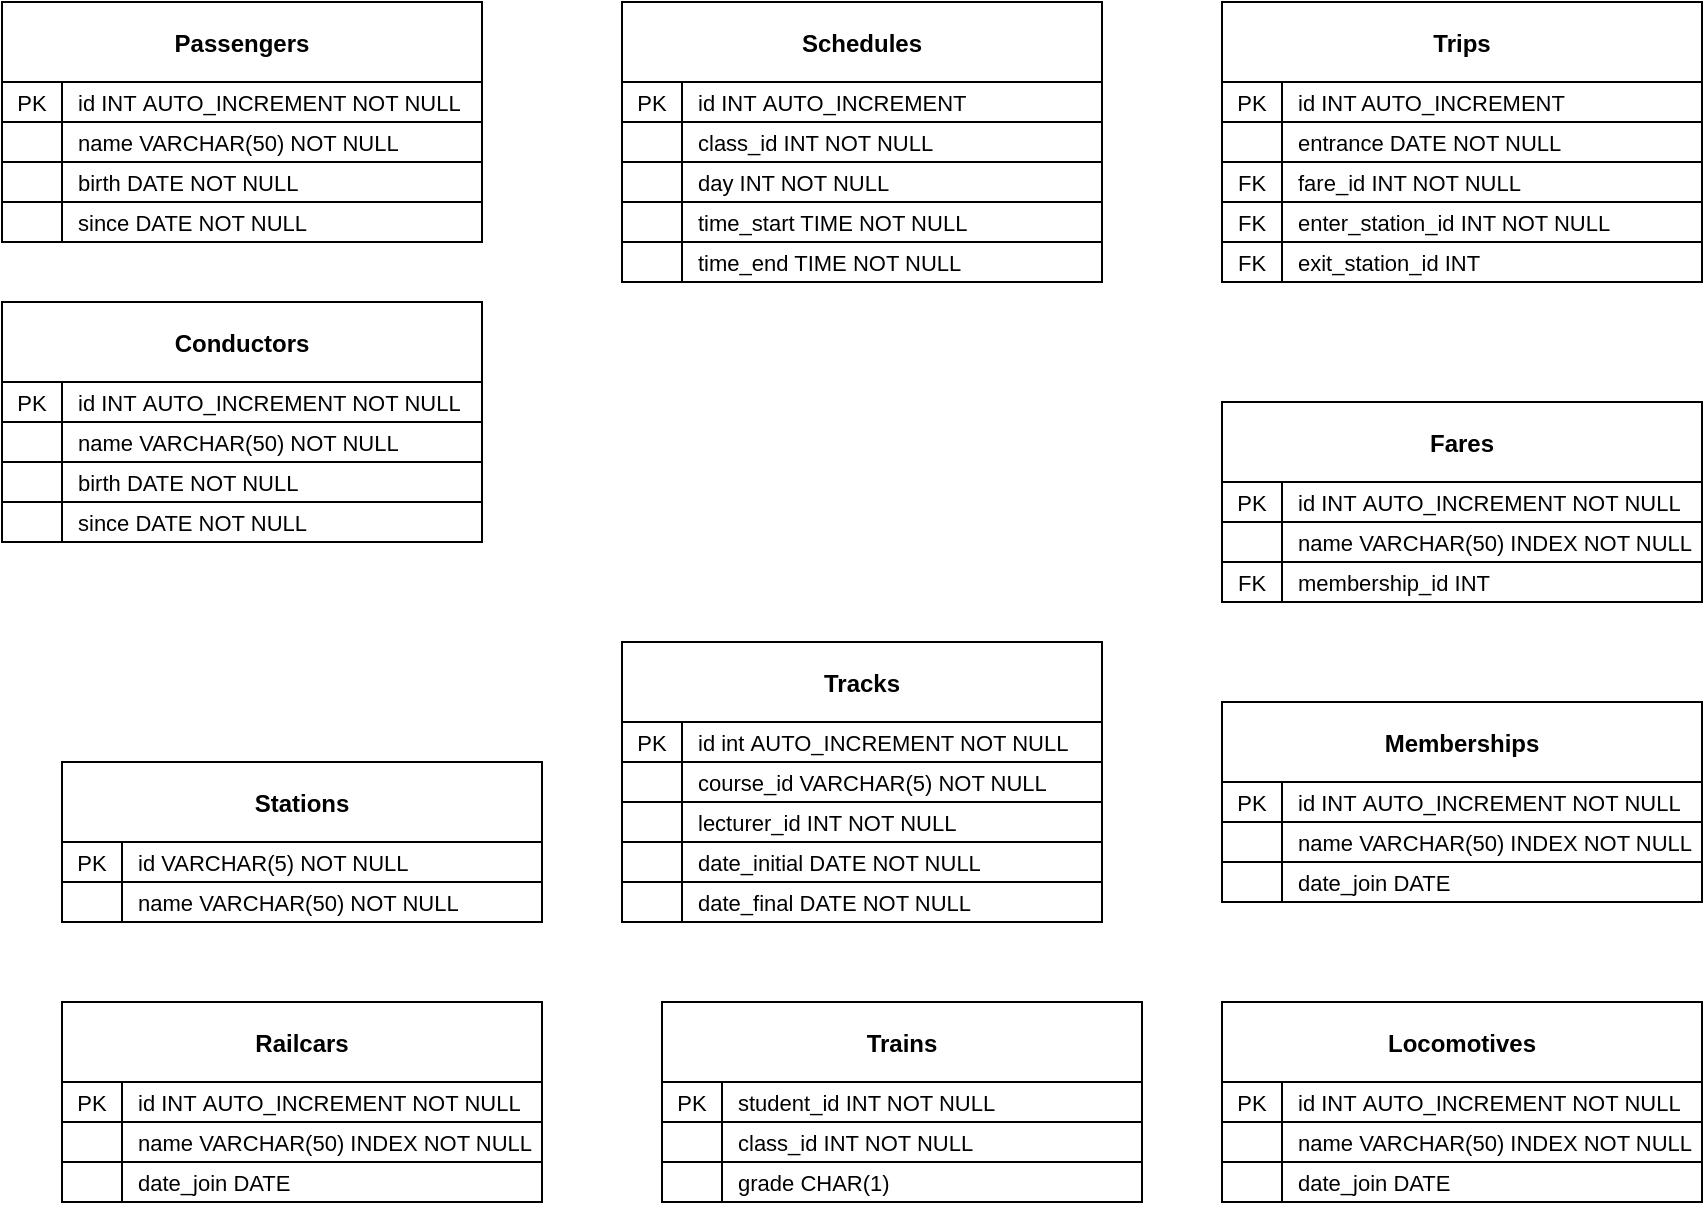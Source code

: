 <mxfile version="20.8.16" type="device"><diagram id="R2lEEEUBdFMjLlhIrx00" name="Page-1"><mxGraphModel dx="1242" dy="803" grid="1" gridSize="10" guides="1" tooltips="1" connect="1" arrows="1" fold="1" page="1" pageScale="1" pageWidth="940" pageHeight="800" math="0" shadow="0" extFonts="Permanent Marker^https://fonts.googleapis.com/css?family=Permanent+Marker"><root><mxCell id="0"/><mxCell id="1" parent="0"/><mxCell id="haOGkzx7AJRhTtGTXuwG-31" value="Stations" style="shape=table;startSize=40;container=1;collapsible=0;childLayout=tableLayout;fixedRows=1;rowLines=0;fontStyle=1;align=center;resizeLast=1;fontSize=12;swimlaneFillColor=none;" parent="1" vertex="1"><mxGeometry x="60" y="500" width="240" height="80" as="geometry"><mxRectangle x="120" y="120" width="80" height="30" as="alternateBounds"/></mxGeometry></mxCell><mxCell id="haOGkzx7AJRhTtGTXuwG-32" value="" style="shape=partialRectangle;collapsible=0;dropTarget=0;pointerEvents=0;fillColor=none;points=[[0,0.5],[1,0.5]];portConstraint=eastwest;top=0;left=0;right=0;bottom=1;fontSize=11;" parent="haOGkzx7AJRhTtGTXuwG-31" vertex="1"><mxGeometry y="40" width="240" height="20" as="geometry"/></mxCell><mxCell id="haOGkzx7AJRhTtGTXuwG-33" value="PK" style="shape=partialRectangle;overflow=hidden;connectable=0;fillColor=none;top=0;left=0;bottom=0;right=0;fontStyle=0;fontSize=11;" parent="haOGkzx7AJRhTtGTXuwG-32" vertex="1"><mxGeometry width="30" height="20" as="geometry"><mxRectangle width="30" height="20" as="alternateBounds"/></mxGeometry></mxCell><mxCell id="haOGkzx7AJRhTtGTXuwG-34" value="id VARCHAR(5) NOT NULL" style="shape=partialRectangle;overflow=hidden;connectable=0;fillColor=none;top=0;left=0;bottom=0;right=0;align=left;spacingLeft=6;fontStyle=0;fontSize=11;" parent="haOGkzx7AJRhTtGTXuwG-32" vertex="1"><mxGeometry x="30" width="210" height="20" as="geometry"><mxRectangle width="210" height="20" as="alternateBounds"/></mxGeometry></mxCell><mxCell id="haOGkzx7AJRhTtGTXuwG-35" value="" style="shape=partialRectangle;collapsible=0;dropTarget=0;pointerEvents=0;fillColor=none;points=[[0,0.5],[1,0.5]];portConstraint=eastwest;top=0;left=0;right=0;bottom=0;fontSize=11;" parent="haOGkzx7AJRhTtGTXuwG-31" vertex="1"><mxGeometry y="60" width="240" height="20" as="geometry"/></mxCell><mxCell id="haOGkzx7AJRhTtGTXuwG-36" value="" style="shape=partialRectangle;overflow=hidden;connectable=0;fillColor=none;top=0;left=0;bottom=0;right=0;fontSize=11;" parent="haOGkzx7AJRhTtGTXuwG-35" vertex="1"><mxGeometry width="30" height="20" as="geometry"><mxRectangle width="30" height="20" as="alternateBounds"/></mxGeometry></mxCell><mxCell id="haOGkzx7AJRhTtGTXuwG-37" value="name VARCHAR(50) NOT NULL" style="shape=partialRectangle;overflow=hidden;connectable=0;fillColor=none;top=0;left=0;bottom=0;right=0;align=left;spacingLeft=6;fontSize=11;" parent="haOGkzx7AJRhTtGTXuwG-35" vertex="1"><mxGeometry x="30" width="210" height="20" as="geometry"><mxRectangle width="210" height="20" as="alternateBounds"/></mxGeometry></mxCell><mxCell id="haOGkzx7AJRhTtGTXuwG-38" value="Tracks" style="shape=table;startSize=40;container=1;collapsible=0;childLayout=tableLayout;fixedRows=1;rowLines=0;fontStyle=1;align=center;resizeLast=1;fontSize=12;swimlaneFillColor=none;" parent="1" vertex="1"><mxGeometry x="340" y="440" width="240" height="140" as="geometry"><mxRectangle x="120" y="120" width="80" height="30" as="alternateBounds"/></mxGeometry></mxCell><mxCell id="haOGkzx7AJRhTtGTXuwG-39" value="" style="shape=partialRectangle;collapsible=0;dropTarget=0;pointerEvents=0;fillColor=none;points=[[0,0.5],[1,0.5]];portConstraint=eastwest;top=0;left=0;right=0;bottom=1;fontSize=11;" parent="haOGkzx7AJRhTtGTXuwG-38" vertex="1"><mxGeometry y="40" width="240" height="20" as="geometry"/></mxCell><mxCell id="haOGkzx7AJRhTtGTXuwG-40" value="PK" style="shape=partialRectangle;overflow=hidden;connectable=0;fillColor=none;top=0;left=0;bottom=0;right=0;fontStyle=0;fontSize=11;" parent="haOGkzx7AJRhTtGTXuwG-39" vertex="1"><mxGeometry width="30" height="20" as="geometry"><mxRectangle width="30" height="20" as="alternateBounds"/></mxGeometry></mxCell><mxCell id="haOGkzx7AJRhTtGTXuwG-41" value="id int AUTO_INCREMENT NOT NULL" style="shape=partialRectangle;overflow=hidden;connectable=0;fillColor=none;top=0;left=0;bottom=0;right=0;align=left;spacingLeft=6;fontStyle=0;fontSize=11;" parent="haOGkzx7AJRhTtGTXuwG-39" vertex="1"><mxGeometry x="30" width="210" height="20" as="geometry"><mxRectangle width="210" height="20" as="alternateBounds"/></mxGeometry></mxCell><mxCell id="haOGkzx7AJRhTtGTXuwG-91" value="" style="shape=partialRectangle;collapsible=0;dropTarget=0;pointerEvents=0;fillColor=none;top=0;left=0;bottom=1;right=0;points=[[0,0.5],[1,0.5]];portConstraint=eastwest;fontSize=11;" parent="haOGkzx7AJRhTtGTXuwG-38" vertex="1"><mxGeometry y="60" width="240" height="20" as="geometry"/></mxCell><mxCell id="haOGkzx7AJRhTtGTXuwG-92" value="" style="shape=partialRectangle;connectable=0;fillColor=none;top=0;left=0;bottom=0;right=0;fontStyle=0;overflow=hidden;fontSize=11;" parent="haOGkzx7AJRhTtGTXuwG-91" vertex="1"><mxGeometry width="30" height="20" as="geometry"><mxRectangle width="30" height="20" as="alternateBounds"/></mxGeometry></mxCell><mxCell id="haOGkzx7AJRhTtGTXuwG-93" value="course_id VARCHAR(5) NOT NULL" style="shape=partialRectangle;connectable=0;fillColor=none;top=0;left=0;bottom=0;right=0;align=left;spacingLeft=6;fontStyle=0;overflow=hidden;fontSize=11;" parent="haOGkzx7AJRhTtGTXuwG-91" vertex="1"><mxGeometry x="30" width="210" height="20" as="geometry"><mxRectangle width="210" height="20" as="alternateBounds"/></mxGeometry></mxCell><mxCell id="5qXfLf6vnaG7oEEd6MVo-11" value="" style="shape=tableRow;horizontal=0;startSize=0;swimlaneHead=0;swimlaneBody=0;fillColor=none;collapsible=0;dropTarget=0;points=[[0,0.5],[1,0.5]];portConstraint=eastwest;top=0;left=0;right=0;bottom=1;fontSize=11;" parent="haOGkzx7AJRhTtGTXuwG-38" vertex="1"><mxGeometry y="80" width="240" height="20" as="geometry"/></mxCell><mxCell id="5qXfLf6vnaG7oEEd6MVo-12" value="" style="shape=partialRectangle;connectable=0;fillColor=none;top=0;left=0;bottom=0;right=0;fontStyle=0;overflow=hidden;fontSize=11;" parent="5qXfLf6vnaG7oEEd6MVo-11" vertex="1"><mxGeometry width="30" height="20" as="geometry"><mxRectangle width="30" height="20" as="alternateBounds"/></mxGeometry></mxCell><mxCell id="5qXfLf6vnaG7oEEd6MVo-13" value="lecturer_id INT NOT NULL" style="shape=partialRectangle;connectable=0;fillColor=none;top=0;left=0;bottom=0;right=0;align=left;spacingLeft=6;fontStyle=0;overflow=hidden;fontSize=11;" parent="5qXfLf6vnaG7oEEd6MVo-11" vertex="1"><mxGeometry x="30" width="210" height="20" as="geometry"><mxRectangle width="210" height="20" as="alternateBounds"/></mxGeometry></mxCell><mxCell id="5qXfLf6vnaG7oEEd6MVo-21" value="" style="shape=tableRow;horizontal=0;startSize=0;swimlaneHead=0;swimlaneBody=0;fillColor=none;collapsible=0;dropTarget=0;points=[[0,0.5],[1,0.5]];portConstraint=eastwest;top=0;left=0;right=0;bottom=1;fontSize=11;" parent="haOGkzx7AJRhTtGTXuwG-38" vertex="1"><mxGeometry y="100" width="240" height="20" as="geometry"/></mxCell><mxCell id="5qXfLf6vnaG7oEEd6MVo-22" value="" style="shape=partialRectangle;connectable=0;fillColor=none;top=0;left=0;bottom=0;right=0;fontStyle=0;overflow=hidden;fontSize=11;" parent="5qXfLf6vnaG7oEEd6MVo-21" vertex="1"><mxGeometry width="30" height="20" as="geometry"><mxRectangle width="30" height="20" as="alternateBounds"/></mxGeometry></mxCell><mxCell id="5qXfLf6vnaG7oEEd6MVo-23" value="date_initial DATE NOT NULL" style="shape=partialRectangle;connectable=0;fillColor=none;top=0;left=0;bottom=0;right=0;align=left;spacingLeft=6;fontStyle=0;overflow=hidden;fontSize=11;" parent="5qXfLf6vnaG7oEEd6MVo-21" vertex="1"><mxGeometry x="30" width="210" height="20" as="geometry"><mxRectangle width="210" height="20" as="alternateBounds"/></mxGeometry></mxCell><mxCell id="haOGkzx7AJRhTtGTXuwG-42" value="" style="shape=partialRectangle;collapsible=0;dropTarget=0;pointerEvents=0;fillColor=none;points=[[0,0.5],[1,0.5]];portConstraint=eastwest;top=0;left=0;right=0;bottom=0;fontSize=11;" parent="haOGkzx7AJRhTtGTXuwG-38" vertex="1"><mxGeometry y="120" width="240" height="20" as="geometry"/></mxCell><mxCell id="haOGkzx7AJRhTtGTXuwG-43" value="" style="shape=partialRectangle;overflow=hidden;connectable=0;fillColor=none;top=0;left=0;bottom=0;right=0;fontSize=11;" parent="haOGkzx7AJRhTtGTXuwG-42" vertex="1"><mxGeometry width="30" height="20" as="geometry"><mxRectangle width="30" height="20" as="alternateBounds"/></mxGeometry></mxCell><mxCell id="haOGkzx7AJRhTtGTXuwG-44" value="date_final DATE NOT NULL" style="shape=partialRectangle;overflow=hidden;connectable=0;fillColor=none;top=0;left=0;bottom=0;right=0;align=left;spacingLeft=6;fontSize=11;" parent="haOGkzx7AJRhTtGTXuwG-42" vertex="1"><mxGeometry x="30" width="210" height="20" as="geometry"><mxRectangle width="210" height="20" as="alternateBounds"/></mxGeometry></mxCell><mxCell id="haOGkzx7AJRhTtGTXuwG-96" value="Trains" style="shape=table;startSize=40;container=1;collapsible=0;childLayout=tableLayout;fixedRows=1;rowLines=0;fontStyle=1;align=center;resizeLast=1;fontSize=12;swimlaneFillColor=none;" parent="1" vertex="1"><mxGeometry x="360" y="620" width="240" height="100" as="geometry"><mxRectangle x="120" y="120" width="80" height="30" as="alternateBounds"/></mxGeometry></mxCell><mxCell id="haOGkzx7AJRhTtGTXuwG-97" value="" style="shape=partialRectangle;collapsible=0;dropTarget=0;pointerEvents=0;fillColor=none;points=[[0,0.5],[1,0.5]];portConstraint=eastwest;top=0;left=0;right=0;bottom=1;fontSize=11;" parent="haOGkzx7AJRhTtGTXuwG-96" vertex="1"><mxGeometry y="40" width="240" height="20" as="geometry"/></mxCell><mxCell id="haOGkzx7AJRhTtGTXuwG-98" value="PK" style="shape=partialRectangle;overflow=hidden;connectable=0;fillColor=none;top=0;left=0;bottom=0;right=0;fontStyle=0;fontSize=11;" parent="haOGkzx7AJRhTtGTXuwG-97" vertex="1"><mxGeometry width="30" height="20" as="geometry"><mxRectangle width="30" height="20" as="alternateBounds"/></mxGeometry></mxCell><mxCell id="haOGkzx7AJRhTtGTXuwG-99" value="student_id INT NOT NULL" style="shape=partialRectangle;overflow=hidden;connectable=0;fillColor=none;top=0;left=0;bottom=0;right=0;align=left;spacingLeft=6;fontStyle=0;fontSize=11;" parent="haOGkzx7AJRhTtGTXuwG-97" vertex="1"><mxGeometry x="30" width="210" height="20" as="geometry"><mxRectangle width="210" height="20" as="alternateBounds"/></mxGeometry></mxCell><mxCell id="haOGkzx7AJRhTtGTXuwG-104" value="" style="shape=partialRectangle;collapsible=0;dropTarget=0;pointerEvents=0;fillColor=none;top=0;left=0;bottom=1;right=0;points=[[0,0.5],[1,0.5]];portConstraint=eastwest;fontSize=11;" parent="haOGkzx7AJRhTtGTXuwG-96" vertex="1"><mxGeometry y="60" width="240" height="20" as="geometry"/></mxCell><mxCell id="haOGkzx7AJRhTtGTXuwG-105" value="" style="shape=partialRectangle;connectable=0;fillColor=none;top=0;left=0;bottom=0;right=0;fontStyle=0;overflow=hidden;fontSize=11;" parent="haOGkzx7AJRhTtGTXuwG-104" vertex="1"><mxGeometry width="30" height="20" as="geometry"><mxRectangle width="30" height="20" as="alternateBounds"/></mxGeometry></mxCell><mxCell id="haOGkzx7AJRhTtGTXuwG-106" value="class_id INT NOT NULL" style="shape=partialRectangle;connectable=0;fillColor=none;top=0;left=0;bottom=0;right=0;align=left;spacingLeft=6;fontStyle=0;overflow=hidden;fontSize=11;" parent="haOGkzx7AJRhTtGTXuwG-104" vertex="1"><mxGeometry x="30" width="210" height="20" as="geometry"><mxRectangle width="210" height="20" as="alternateBounds"/></mxGeometry></mxCell><mxCell id="haOGkzx7AJRhTtGTXuwG-100" value="" style="shape=partialRectangle;collapsible=0;dropTarget=0;pointerEvents=0;fillColor=none;points=[[0,0.5],[1,0.5]];portConstraint=eastwest;top=0;left=0;right=0;bottom=0;fontSize=11;" parent="haOGkzx7AJRhTtGTXuwG-96" vertex="1"><mxGeometry y="80" width="240" height="20" as="geometry"/></mxCell><mxCell id="haOGkzx7AJRhTtGTXuwG-101" value="" style="shape=partialRectangle;overflow=hidden;connectable=0;fillColor=none;top=0;left=0;bottom=0;right=0;fontSize=11;" parent="haOGkzx7AJRhTtGTXuwG-100" vertex="1"><mxGeometry width="30" height="20" as="geometry"><mxRectangle width="30" height="20" as="alternateBounds"/></mxGeometry></mxCell><mxCell id="haOGkzx7AJRhTtGTXuwG-102" value="grade CHAR(1)" style="shape=partialRectangle;overflow=hidden;connectable=0;fillColor=none;top=0;left=0;bottom=0;right=0;align=left;spacingLeft=6;fontSize=11;" parent="haOGkzx7AJRhTtGTXuwG-100" vertex="1"><mxGeometry x="30" width="210" height="20" as="geometry"><mxRectangle width="210" height="20" as="alternateBounds"/></mxGeometry></mxCell><mxCell id="5qXfLf6vnaG7oEEd6MVo-1" value="Schedules" style="shape=table;startSize=40;container=1;collapsible=0;childLayout=tableLayout;fixedRows=1;rowLines=0;fontStyle=1;align=center;resizeLast=1;fontSize=12;swimlaneFillColor=none;" parent="1" vertex="1"><mxGeometry x="340" y="120" width="240" height="140" as="geometry"><mxRectangle x="120" y="120" width="80" height="30" as="alternateBounds"/></mxGeometry></mxCell><mxCell id="5qXfLf6vnaG7oEEd6MVo-2" value="" style="shape=partialRectangle;collapsible=0;dropTarget=0;pointerEvents=0;fillColor=none;points=[[0,0.5],[1,0.5]];portConstraint=eastwest;top=0;left=0;right=0;bottom=1;fontSize=11;" parent="5qXfLf6vnaG7oEEd6MVo-1" vertex="1"><mxGeometry y="40" width="240" height="20" as="geometry"/></mxCell><mxCell id="5qXfLf6vnaG7oEEd6MVo-3" value="PK" style="shape=partialRectangle;overflow=hidden;connectable=0;fillColor=none;top=0;left=0;bottom=0;right=0;fontStyle=0;fontSize=11;" parent="5qXfLf6vnaG7oEEd6MVo-2" vertex="1"><mxGeometry width="30" height="20" as="geometry"><mxRectangle width="30" height="20" as="alternateBounds"/></mxGeometry></mxCell><mxCell id="5qXfLf6vnaG7oEEd6MVo-4" value="id INT AUTO_INCREMENT" style="shape=partialRectangle;overflow=hidden;connectable=0;fillColor=none;top=0;left=0;bottom=0;right=0;align=left;spacingLeft=6;fontStyle=0;fontSize=11;" parent="5qXfLf6vnaG7oEEd6MVo-2" vertex="1"><mxGeometry x="30" width="210" height="20" as="geometry"><mxRectangle width="210" height="20" as="alternateBounds"/></mxGeometry></mxCell><mxCell id="5qXfLf6vnaG7oEEd6MVo-17" value="" style="shape=tableRow;horizontal=0;startSize=0;swimlaneHead=0;swimlaneBody=0;fillColor=none;collapsible=0;dropTarget=0;points=[[0,0.5],[1,0.5]];portConstraint=eastwest;top=0;left=0;right=0;bottom=1;fontSize=11;" parent="5qXfLf6vnaG7oEEd6MVo-1" vertex="1"><mxGeometry y="60" width="240" height="20" as="geometry"/></mxCell><mxCell id="5qXfLf6vnaG7oEEd6MVo-18" value="" style="shape=partialRectangle;connectable=0;fillColor=none;top=0;left=0;bottom=0;right=0;fontStyle=0;overflow=hidden;fontSize=11;" parent="5qXfLf6vnaG7oEEd6MVo-17" vertex="1"><mxGeometry width="30" height="20" as="geometry"><mxRectangle width="30" height="20" as="alternateBounds"/></mxGeometry></mxCell><mxCell id="5qXfLf6vnaG7oEEd6MVo-19" value="class_id INT NOT NULL" style="shape=partialRectangle;connectable=0;fillColor=none;top=0;left=0;bottom=0;right=0;align=left;spacingLeft=6;fontStyle=0;overflow=hidden;fontSize=11;" parent="5qXfLf6vnaG7oEEd6MVo-17" vertex="1"><mxGeometry x="30" width="210" height="20" as="geometry"><mxRectangle width="210" height="20" as="alternateBounds"/></mxGeometry></mxCell><mxCell id="5qXfLf6vnaG7oEEd6MVo-14" value="" style="shape=tableRow;horizontal=0;startSize=0;swimlaneHead=0;swimlaneBody=0;fillColor=none;collapsible=0;dropTarget=0;points=[[0,0.5],[1,0.5]];portConstraint=eastwest;top=0;left=0;right=0;bottom=1;fontSize=11;" parent="5qXfLf6vnaG7oEEd6MVo-1" vertex="1"><mxGeometry y="80" width="240" height="20" as="geometry"/></mxCell><mxCell id="5qXfLf6vnaG7oEEd6MVo-15" value="" style="shape=partialRectangle;connectable=0;fillColor=none;top=0;left=0;bottom=0;right=0;fontStyle=0;overflow=hidden;fontSize=11;" parent="5qXfLf6vnaG7oEEd6MVo-14" vertex="1"><mxGeometry width="30" height="20" as="geometry"><mxRectangle width="30" height="20" as="alternateBounds"/></mxGeometry></mxCell><mxCell id="5qXfLf6vnaG7oEEd6MVo-16" value="day INT NOT NULL" style="shape=partialRectangle;connectable=0;fillColor=none;top=0;left=0;bottom=0;right=0;align=left;spacingLeft=6;fontStyle=0;overflow=hidden;fontSize=11;" parent="5qXfLf6vnaG7oEEd6MVo-14" vertex="1"><mxGeometry x="30" width="210" height="20" as="geometry"><mxRectangle width="210" height="20" as="alternateBounds"/></mxGeometry></mxCell><mxCell id="5qXfLf6vnaG7oEEd6MVo-8" value="" style="shape=tableRow;horizontal=0;startSize=0;swimlaneHead=0;swimlaneBody=0;fillColor=none;collapsible=0;dropTarget=0;points=[[0,0.5],[1,0.5]];portConstraint=eastwest;top=0;left=0;right=0;bottom=1;" parent="5qXfLf6vnaG7oEEd6MVo-1" vertex="1"><mxGeometry y="100" width="240" height="20" as="geometry"/></mxCell><mxCell id="5qXfLf6vnaG7oEEd6MVo-9" value="" style="shape=partialRectangle;connectable=0;fillColor=none;top=0;left=0;bottom=0;right=0;fontStyle=0;overflow=hidden;fontSize=11;" parent="5qXfLf6vnaG7oEEd6MVo-8" vertex="1"><mxGeometry width="30" height="20" as="geometry"><mxRectangle width="30" height="20" as="alternateBounds"/></mxGeometry></mxCell><mxCell id="5qXfLf6vnaG7oEEd6MVo-10" value="time_start TIME NOT NULL" style="shape=partialRectangle;connectable=0;fillColor=none;top=0;left=0;bottom=0;right=0;align=left;spacingLeft=6;fontStyle=0;overflow=hidden;fontSize=11;" parent="5qXfLf6vnaG7oEEd6MVo-8" vertex="1"><mxGeometry x="30" width="210" height="20" as="geometry"><mxRectangle width="210" height="20" as="alternateBounds"/></mxGeometry></mxCell><mxCell id="5qXfLf6vnaG7oEEd6MVo-5" value="" style="shape=partialRectangle;collapsible=0;dropTarget=0;pointerEvents=0;fillColor=none;points=[[0,0.5],[1,0.5]];portConstraint=eastwest;top=0;left=0;right=0;bottom=0;fontSize=11;" parent="5qXfLf6vnaG7oEEd6MVo-1" vertex="1"><mxGeometry y="120" width="240" height="20" as="geometry"/></mxCell><mxCell id="5qXfLf6vnaG7oEEd6MVo-6" value="" style="shape=partialRectangle;overflow=hidden;connectable=0;fillColor=none;top=0;left=0;bottom=0;right=0;fontSize=11;" parent="5qXfLf6vnaG7oEEd6MVo-5" vertex="1"><mxGeometry width="30" height="20" as="geometry"><mxRectangle width="30" height="20" as="alternateBounds"/></mxGeometry></mxCell><mxCell id="5qXfLf6vnaG7oEEd6MVo-7" value="time_end TIME NOT NULL" style="shape=partialRectangle;overflow=hidden;connectable=0;fillColor=none;top=0;left=0;bottom=0;right=0;align=left;spacingLeft=6;fontSize=11;" parent="5qXfLf6vnaG7oEEd6MVo-5" vertex="1"><mxGeometry x="30" width="210" height="20" as="geometry"><mxRectangle width="210" height="20" as="alternateBounds"/></mxGeometry></mxCell><mxCell id="C-vyLk0tnHw3VtMMgP7b-23" value="Passengers" style="shape=table;startSize=40;container=1;collapsible=0;childLayout=tableLayout;fixedRows=1;rowLines=0;fontStyle=1;align=center;resizeLast=1;fontSize=12;swimlaneFillColor=none;" parent="1" vertex="1"><mxGeometry x="30" y="120" width="240" height="120" as="geometry"><mxRectangle x="120" y="120" width="80" height="30" as="alternateBounds"/></mxGeometry></mxCell><mxCell id="C-vyLk0tnHw3VtMMgP7b-24" value="" style="shape=partialRectangle;collapsible=0;dropTarget=0;pointerEvents=0;fillColor=none;points=[[0,0.5],[1,0.5]];portConstraint=eastwest;top=0;left=0;right=0;bottom=1;fontSize=11;" parent="C-vyLk0tnHw3VtMMgP7b-23" vertex="1"><mxGeometry y="40" width="240" height="20" as="geometry"/></mxCell><mxCell id="C-vyLk0tnHw3VtMMgP7b-25" value="PK" style="shape=partialRectangle;overflow=hidden;connectable=0;fillColor=none;top=0;left=0;bottom=0;right=0;fontStyle=0;fontSize=11;" parent="C-vyLk0tnHw3VtMMgP7b-24" vertex="1"><mxGeometry width="30" height="20" as="geometry"><mxRectangle width="30" height="20" as="alternateBounds"/></mxGeometry></mxCell><mxCell id="C-vyLk0tnHw3VtMMgP7b-26" value="id INT AUTO_INCREMENT NOT NULL" style="shape=partialRectangle;overflow=hidden;connectable=0;fillColor=none;top=0;left=0;bottom=0;right=0;align=left;spacingLeft=6;fontStyle=0;fontSize=11;" parent="C-vyLk0tnHw3VtMMgP7b-24" vertex="1"><mxGeometry x="30" width="210" height="20" as="geometry"><mxRectangle width="210" height="20" as="alternateBounds"/></mxGeometry></mxCell><mxCell id="haOGkzx7AJRhTtGTXuwG-108" value="" style="shape=partialRectangle;collapsible=0;dropTarget=0;pointerEvents=0;fillColor=none;top=0;left=0;bottom=1;right=0;points=[[0,0.5],[1,0.5]];portConstraint=eastwest;fontSize=11;" parent="C-vyLk0tnHw3VtMMgP7b-23" vertex="1"><mxGeometry y="60" width="240" height="20" as="geometry"/></mxCell><mxCell id="haOGkzx7AJRhTtGTXuwG-109" value="" style="shape=partialRectangle;connectable=0;fillColor=none;top=0;left=0;bottom=0;right=0;fontStyle=0;overflow=hidden;fontSize=11;" parent="haOGkzx7AJRhTtGTXuwG-108" vertex="1"><mxGeometry width="30" height="20" as="geometry"><mxRectangle width="30" height="20" as="alternateBounds"/></mxGeometry></mxCell><mxCell id="haOGkzx7AJRhTtGTXuwG-110" value="name VARCHAR(50) NOT NULL" style="shape=partialRectangle;connectable=0;fillColor=none;top=0;left=0;bottom=0;right=0;align=left;spacingLeft=6;fontStyle=0;overflow=hidden;fontSize=11;" parent="haOGkzx7AJRhTtGTXuwG-108" vertex="1"><mxGeometry x="30" width="210" height="20" as="geometry"><mxRectangle width="210" height="20" as="alternateBounds"/></mxGeometry></mxCell><mxCell id="haOGkzx7AJRhTtGTXuwG-111" value="" style="shape=partialRectangle;collapsible=0;dropTarget=0;pointerEvents=0;fillColor=none;top=0;left=0;bottom=1;right=0;points=[[0,0.5],[1,0.5]];portConstraint=eastwest;fontSize=11;" parent="C-vyLk0tnHw3VtMMgP7b-23" vertex="1"><mxGeometry y="80" width="240" height="20" as="geometry"/></mxCell><mxCell id="haOGkzx7AJRhTtGTXuwG-112" value="" style="shape=partialRectangle;connectable=0;fillColor=none;top=0;left=0;bottom=0;right=0;fontStyle=0;overflow=hidden;fontSize=11;" parent="haOGkzx7AJRhTtGTXuwG-111" vertex="1"><mxGeometry width="30" height="20" as="geometry"><mxRectangle width="30" height="20" as="alternateBounds"/></mxGeometry></mxCell><mxCell id="haOGkzx7AJRhTtGTXuwG-113" value="birth DATE NOT NULL" style="shape=partialRectangle;connectable=0;fillColor=none;top=0;left=0;bottom=0;right=0;align=left;spacingLeft=6;fontStyle=0;overflow=hidden;fontSize=11;" parent="haOGkzx7AJRhTtGTXuwG-111" vertex="1"><mxGeometry x="30" width="210" height="20" as="geometry"><mxRectangle width="210" height="20" as="alternateBounds"/></mxGeometry></mxCell><mxCell id="C-vyLk0tnHw3VtMMgP7b-27" value="" style="shape=partialRectangle;collapsible=0;dropTarget=0;pointerEvents=0;fillColor=none;points=[[0,0.5],[1,0.5]];portConstraint=eastwest;top=0;left=0;right=0;bottom=0;fontSize=11;" parent="C-vyLk0tnHw3VtMMgP7b-23" vertex="1"><mxGeometry y="100" width="240" height="20" as="geometry"/></mxCell><mxCell id="C-vyLk0tnHw3VtMMgP7b-28" value="" style="shape=partialRectangle;overflow=hidden;connectable=0;fillColor=none;top=0;left=0;bottom=0;right=0;fontSize=11;" parent="C-vyLk0tnHw3VtMMgP7b-27" vertex="1"><mxGeometry width="30" height="20" as="geometry"><mxRectangle width="30" height="20" as="alternateBounds"/></mxGeometry></mxCell><mxCell id="C-vyLk0tnHw3VtMMgP7b-29" value="since DATE NOT NULL" style="shape=partialRectangle;overflow=hidden;connectable=0;fillColor=none;top=0;left=0;bottom=0;right=0;align=left;spacingLeft=6;fontSize=11;" parent="C-vyLk0tnHw3VtMMgP7b-27" vertex="1"><mxGeometry x="30" width="210" height="20" as="geometry"><mxRectangle width="210" height="20" as="alternateBounds"/></mxGeometry></mxCell><mxCell id="hYKnTxbMZlwn1Im4ecW8-1" value="Railcars" style="shape=table;startSize=40;container=1;collapsible=0;childLayout=tableLayout;fixedRows=1;rowLines=0;fontStyle=1;align=center;resizeLast=1;fontSize=12;swimlaneFillColor=none;" parent="1" vertex="1"><mxGeometry x="60" y="620" width="240" height="100" as="geometry"><mxRectangle x="120" y="120" width="80" height="30" as="alternateBounds"/></mxGeometry></mxCell><mxCell id="hYKnTxbMZlwn1Im4ecW8-2" value="" style="shape=partialRectangle;collapsible=0;dropTarget=0;pointerEvents=0;fillColor=none;points=[[0,0.5],[1,0.5]];portConstraint=eastwest;top=0;left=0;right=0;bottom=1;fontSize=11;" parent="hYKnTxbMZlwn1Im4ecW8-1" vertex="1"><mxGeometry y="40" width="240" height="20" as="geometry"/></mxCell><mxCell id="hYKnTxbMZlwn1Im4ecW8-3" value="PK" style="shape=partialRectangle;overflow=hidden;connectable=0;fillColor=none;top=0;left=0;bottom=0;right=0;fontStyle=0;fontSize=11;" parent="hYKnTxbMZlwn1Im4ecW8-2" vertex="1"><mxGeometry width="30" height="20" as="geometry"><mxRectangle width="30" height="20" as="alternateBounds"/></mxGeometry></mxCell><mxCell id="hYKnTxbMZlwn1Im4ecW8-4" value="id INT AUTO_INCREMENT NOT NULL" style="shape=partialRectangle;overflow=hidden;connectable=0;fillColor=none;top=0;left=0;bottom=0;right=0;align=left;spacingLeft=6;fontStyle=0;fontSize=11;" parent="hYKnTxbMZlwn1Im4ecW8-2" vertex="1"><mxGeometry x="30" width="210" height="20" as="geometry"><mxRectangle width="210" height="20" as="alternateBounds"/></mxGeometry></mxCell><mxCell id="hYKnTxbMZlwn1Im4ecW8-5" value="" style="shape=partialRectangle;collapsible=0;dropTarget=0;pointerEvents=0;fillColor=none;top=0;left=0;bottom=1;right=0;points=[[0,0.5],[1,0.5]];portConstraint=eastwest;fontSize=11;" parent="hYKnTxbMZlwn1Im4ecW8-1" vertex="1"><mxGeometry y="60" width="240" height="20" as="geometry"/></mxCell><mxCell id="hYKnTxbMZlwn1Im4ecW8-6" value="" style="shape=partialRectangle;connectable=0;fillColor=none;top=0;left=0;bottom=0;right=0;fontStyle=0;overflow=hidden;fontSize=11;" parent="hYKnTxbMZlwn1Im4ecW8-5" vertex="1"><mxGeometry width="30" height="20" as="geometry"><mxRectangle width="30" height="20" as="alternateBounds"/></mxGeometry></mxCell><mxCell id="hYKnTxbMZlwn1Im4ecW8-7" value="name VARCHAR(50) INDEX NOT NULL" style="shape=partialRectangle;connectable=0;fillColor=none;top=0;left=0;bottom=0;right=0;align=left;spacingLeft=6;fontStyle=0;overflow=hidden;fontSize=11;" parent="hYKnTxbMZlwn1Im4ecW8-5" vertex="1"><mxGeometry x="30" width="210" height="20" as="geometry"><mxRectangle width="210" height="20" as="alternateBounds"/></mxGeometry></mxCell><mxCell id="hYKnTxbMZlwn1Im4ecW8-8" value="" style="shape=partialRectangle;collapsible=0;dropTarget=0;pointerEvents=0;fillColor=none;points=[[0,0.5],[1,0.5]];portConstraint=eastwest;top=0;left=0;right=0;bottom=0;fontSize=11;" parent="hYKnTxbMZlwn1Im4ecW8-1" vertex="1"><mxGeometry y="80" width="240" height="20" as="geometry"/></mxCell><mxCell id="hYKnTxbMZlwn1Im4ecW8-9" value="" style="shape=partialRectangle;overflow=hidden;connectable=0;fillColor=none;top=0;left=0;bottom=0;right=0;fontSize=11;" parent="hYKnTxbMZlwn1Im4ecW8-8" vertex="1"><mxGeometry width="30" height="20" as="geometry"><mxRectangle width="30" height="20" as="alternateBounds"/></mxGeometry></mxCell><mxCell id="hYKnTxbMZlwn1Im4ecW8-10" value="date_join DATE" style="shape=partialRectangle;overflow=hidden;connectable=0;fillColor=none;top=0;left=0;bottom=0;right=0;align=left;spacingLeft=6;fontSize=11;fontStyle=0" parent="hYKnTxbMZlwn1Im4ecW8-8" vertex="1"><mxGeometry x="30" width="210" height="20" as="geometry"><mxRectangle width="210" height="20" as="alternateBounds"/></mxGeometry></mxCell><mxCell id="hYKnTxbMZlwn1Im4ecW8-11" value="Locomotives" style="shape=table;startSize=40;container=1;collapsible=0;childLayout=tableLayout;fixedRows=1;rowLines=0;fontStyle=1;align=center;resizeLast=1;fontSize=12;swimlaneFillColor=none;" parent="1" vertex="1"><mxGeometry x="640" y="620" width="240" height="100" as="geometry"><mxRectangle x="120" y="120" width="80" height="30" as="alternateBounds"/></mxGeometry></mxCell><mxCell id="hYKnTxbMZlwn1Im4ecW8-12" value="" style="shape=partialRectangle;collapsible=0;dropTarget=0;pointerEvents=0;fillColor=none;points=[[0,0.5],[1,0.5]];portConstraint=eastwest;top=0;left=0;right=0;bottom=1;fontSize=11;" parent="hYKnTxbMZlwn1Im4ecW8-11" vertex="1"><mxGeometry y="40" width="240" height="20" as="geometry"/></mxCell><mxCell id="hYKnTxbMZlwn1Im4ecW8-13" value="PK" style="shape=partialRectangle;overflow=hidden;connectable=0;fillColor=none;top=0;left=0;bottom=0;right=0;fontStyle=0;fontSize=11;" parent="hYKnTxbMZlwn1Im4ecW8-12" vertex="1"><mxGeometry width="30" height="20" as="geometry"><mxRectangle width="30" height="20" as="alternateBounds"/></mxGeometry></mxCell><mxCell id="hYKnTxbMZlwn1Im4ecW8-14" value="id INT AUTO_INCREMENT NOT NULL" style="shape=partialRectangle;overflow=hidden;connectable=0;fillColor=none;top=0;left=0;bottom=0;right=0;align=left;spacingLeft=6;fontStyle=0;fontSize=11;" parent="hYKnTxbMZlwn1Im4ecW8-12" vertex="1"><mxGeometry x="30" width="210" height="20" as="geometry"><mxRectangle width="210" height="20" as="alternateBounds"/></mxGeometry></mxCell><mxCell id="hYKnTxbMZlwn1Im4ecW8-15" value="" style="shape=partialRectangle;collapsible=0;dropTarget=0;pointerEvents=0;fillColor=none;top=0;left=0;bottom=1;right=0;points=[[0,0.5],[1,0.5]];portConstraint=eastwest;fontSize=11;" parent="hYKnTxbMZlwn1Im4ecW8-11" vertex="1"><mxGeometry y="60" width="240" height="20" as="geometry"/></mxCell><mxCell id="hYKnTxbMZlwn1Im4ecW8-16" value="" style="shape=partialRectangle;connectable=0;fillColor=none;top=0;left=0;bottom=0;right=0;fontStyle=0;overflow=hidden;fontSize=11;" parent="hYKnTxbMZlwn1Im4ecW8-15" vertex="1"><mxGeometry width="30" height="20" as="geometry"><mxRectangle width="30" height="20" as="alternateBounds"/></mxGeometry></mxCell><mxCell id="hYKnTxbMZlwn1Im4ecW8-17" value="name VARCHAR(50) INDEX NOT NULL" style="shape=partialRectangle;connectable=0;fillColor=none;top=0;left=0;bottom=0;right=0;align=left;spacingLeft=6;fontStyle=0;overflow=hidden;fontSize=11;" parent="hYKnTxbMZlwn1Im4ecW8-15" vertex="1"><mxGeometry x="30" width="210" height="20" as="geometry"><mxRectangle width="210" height="20" as="alternateBounds"/></mxGeometry></mxCell><mxCell id="hYKnTxbMZlwn1Im4ecW8-18" value="" style="shape=partialRectangle;collapsible=0;dropTarget=0;pointerEvents=0;fillColor=none;points=[[0,0.5],[1,0.5]];portConstraint=eastwest;top=0;left=0;right=0;bottom=0;fontSize=11;" parent="hYKnTxbMZlwn1Im4ecW8-11" vertex="1"><mxGeometry y="80" width="240" height="20" as="geometry"/></mxCell><mxCell id="hYKnTxbMZlwn1Im4ecW8-19" value="" style="shape=partialRectangle;overflow=hidden;connectable=0;fillColor=none;top=0;left=0;bottom=0;right=0;fontSize=11;" parent="hYKnTxbMZlwn1Im4ecW8-18" vertex="1"><mxGeometry width="30" height="20" as="geometry"><mxRectangle width="30" height="20" as="alternateBounds"/></mxGeometry></mxCell><mxCell id="hYKnTxbMZlwn1Im4ecW8-20" value="date_join DATE" style="shape=partialRectangle;overflow=hidden;connectable=0;fillColor=none;top=0;left=0;bottom=0;right=0;align=left;spacingLeft=6;fontSize=11;fontStyle=0" parent="hYKnTxbMZlwn1Im4ecW8-18" vertex="1"><mxGeometry x="30" width="210" height="20" as="geometry"><mxRectangle width="210" height="20" as="alternateBounds"/></mxGeometry></mxCell><mxCell id="hYKnTxbMZlwn1Im4ecW8-21" value="Trips" style="shape=table;startSize=40;container=1;collapsible=0;childLayout=tableLayout;fixedRows=1;rowLines=0;fontStyle=1;align=center;resizeLast=1;fontSize=12;swimlaneFillColor=none;" parent="1" vertex="1"><mxGeometry x="640" y="120" width="240" height="140" as="geometry"><mxRectangle x="120" y="120" width="80" height="30" as="alternateBounds"/></mxGeometry></mxCell><mxCell id="hYKnTxbMZlwn1Im4ecW8-22" value="" style="shape=partialRectangle;collapsible=0;dropTarget=0;pointerEvents=0;fillColor=none;points=[[0,0.5],[1,0.5]];portConstraint=eastwest;top=0;left=0;right=0;bottom=1;fontSize=11;" parent="hYKnTxbMZlwn1Im4ecW8-21" vertex="1"><mxGeometry y="40" width="240" height="20" as="geometry"/></mxCell><mxCell id="hYKnTxbMZlwn1Im4ecW8-23" value="PK" style="shape=partialRectangle;overflow=hidden;connectable=0;fillColor=none;top=0;left=0;bottom=0;right=0;fontStyle=0;fontSize=11;" parent="hYKnTxbMZlwn1Im4ecW8-22" vertex="1"><mxGeometry width="30" height="20" as="geometry"><mxRectangle width="30" height="20" as="alternateBounds"/></mxGeometry></mxCell><mxCell id="hYKnTxbMZlwn1Im4ecW8-24" value="id INT AUTO_INCREMENT" style="shape=partialRectangle;overflow=hidden;connectable=0;fillColor=none;top=0;left=0;bottom=0;right=0;align=left;spacingLeft=6;fontStyle=0;fontSize=11;" parent="hYKnTxbMZlwn1Im4ecW8-22" vertex="1"><mxGeometry x="30" width="210" height="20" as="geometry"><mxRectangle width="210" height="20" as="alternateBounds"/></mxGeometry></mxCell><mxCell id="hYKnTxbMZlwn1Im4ecW8-89" value="" style="shape=tableRow;horizontal=0;startSize=0;swimlaneHead=0;swimlaneBody=0;fillColor=none;collapsible=0;dropTarget=0;points=[[0,0.5],[1,0.5]];portConstraint=eastwest;top=0;left=0;right=0;bottom=1;fontSize=11;" parent="hYKnTxbMZlwn1Im4ecW8-21" vertex="1"><mxGeometry y="60" width="240" height="20" as="geometry"/></mxCell><mxCell id="hYKnTxbMZlwn1Im4ecW8-90" value="" style="shape=partialRectangle;connectable=0;fillColor=none;top=0;left=0;bottom=0;right=0;fontStyle=0;overflow=hidden;fontSize=10;" parent="hYKnTxbMZlwn1Im4ecW8-89" vertex="1"><mxGeometry width="30" height="20" as="geometry"><mxRectangle width="30" height="20" as="alternateBounds"/></mxGeometry></mxCell><mxCell id="hYKnTxbMZlwn1Im4ecW8-91" value="entrance DATE NOT NULL" style="shape=partialRectangle;connectable=0;fillColor=none;top=0;left=0;bottom=0;right=0;align=left;spacingLeft=6;fontStyle=0;overflow=hidden;fontSize=11;" parent="hYKnTxbMZlwn1Im4ecW8-89" vertex="1"><mxGeometry x="30" width="210" height="20" as="geometry"><mxRectangle width="210" height="20" as="alternateBounds"/></mxGeometry></mxCell><mxCell id="hYKnTxbMZlwn1Im4ecW8-86" value="" style="shape=tableRow;horizontal=0;startSize=0;swimlaneHead=0;swimlaneBody=0;fillColor=none;collapsible=0;dropTarget=0;points=[[0,0.5],[1,0.5]];portConstraint=eastwest;top=0;left=0;right=0;bottom=1;" parent="hYKnTxbMZlwn1Im4ecW8-21" vertex="1"><mxGeometry y="80" width="240" height="20" as="geometry"/></mxCell><mxCell id="hYKnTxbMZlwn1Im4ecW8-87" value="FK" style="shape=partialRectangle;connectable=0;fillColor=none;top=0;left=0;bottom=0;right=0;fontStyle=0;overflow=hidden;fontSize=11;" parent="hYKnTxbMZlwn1Im4ecW8-86" vertex="1"><mxGeometry width="30" height="20" as="geometry"><mxRectangle width="30" height="20" as="alternateBounds"/></mxGeometry></mxCell><mxCell id="hYKnTxbMZlwn1Im4ecW8-88" value="fare_id INT NOT NULL" style="shape=partialRectangle;connectable=0;fillColor=none;top=0;left=0;bottom=0;right=0;align=left;spacingLeft=6;fontStyle=0;overflow=hidden;fontSize=11;" parent="hYKnTxbMZlwn1Im4ecW8-86" vertex="1"><mxGeometry x="30" width="210" height="20" as="geometry"><mxRectangle width="210" height="20" as="alternateBounds"/></mxGeometry></mxCell><mxCell id="hYKnTxbMZlwn1Im4ecW8-25" value="" style="shape=partialRectangle;collapsible=0;dropTarget=0;pointerEvents=0;fillColor=none;top=0;left=0;bottom=1;right=0;points=[[0,0.5],[1,0.5]];portConstraint=eastwest;fontSize=11;" parent="hYKnTxbMZlwn1Im4ecW8-21" vertex="1"><mxGeometry y="100" width="240" height="20" as="geometry"/></mxCell><mxCell id="hYKnTxbMZlwn1Im4ecW8-26" value="FK" style="shape=partialRectangle;connectable=0;fillColor=none;top=0;left=0;bottom=0;right=0;fontStyle=0;overflow=hidden;fontSize=11;" parent="hYKnTxbMZlwn1Im4ecW8-25" vertex="1"><mxGeometry width="30" height="20" as="geometry"><mxRectangle width="30" height="20" as="alternateBounds"/></mxGeometry></mxCell><mxCell id="hYKnTxbMZlwn1Im4ecW8-27" value="enter_station_id INT NOT NULL" style="shape=partialRectangle;connectable=0;fillColor=none;top=0;left=0;bottom=0;right=0;align=left;spacingLeft=6;fontStyle=0;overflow=hidden;fontSize=11;" parent="hYKnTxbMZlwn1Im4ecW8-25" vertex="1"><mxGeometry x="30" width="210" height="20" as="geometry"><mxRectangle width="210" height="20" as="alternateBounds"/></mxGeometry></mxCell><mxCell id="hYKnTxbMZlwn1Im4ecW8-28" value="" style="shape=partialRectangle;collapsible=0;dropTarget=0;pointerEvents=0;fillColor=none;points=[[0,0.5],[1,0.5]];portConstraint=eastwest;top=0;left=0;right=0;bottom=0;fontSize=11;" parent="hYKnTxbMZlwn1Im4ecW8-21" vertex="1"><mxGeometry y="120" width="240" height="20" as="geometry"/></mxCell><mxCell id="hYKnTxbMZlwn1Im4ecW8-29" value="FK" style="shape=partialRectangle;overflow=hidden;connectable=0;fillColor=none;top=0;left=0;bottom=0;right=0;fontSize=11;" parent="hYKnTxbMZlwn1Im4ecW8-28" vertex="1"><mxGeometry width="30" height="20" as="geometry"><mxRectangle width="30" height="20" as="alternateBounds"/></mxGeometry></mxCell><mxCell id="hYKnTxbMZlwn1Im4ecW8-30" value="exit_station_id INT" style="shape=partialRectangle;overflow=hidden;connectable=0;fillColor=none;top=0;left=0;bottom=0;right=0;align=left;spacingLeft=6;fontSize=11;" parent="hYKnTxbMZlwn1Im4ecW8-28" vertex="1"><mxGeometry x="30" width="210" height="20" as="geometry"><mxRectangle width="210" height="20" as="alternateBounds"/></mxGeometry></mxCell><mxCell id="hYKnTxbMZlwn1Im4ecW8-44" value="Fares" style="shape=table;startSize=40;container=1;collapsible=0;childLayout=tableLayout;fixedRows=1;rowLines=0;fontStyle=1;align=center;resizeLast=1;fontSize=12;swimlaneFillColor=none;" parent="1" vertex="1"><mxGeometry x="640" y="320" width="240" height="100" as="geometry"><mxRectangle x="120" y="120" width="80" height="30" as="alternateBounds"/></mxGeometry></mxCell><mxCell id="hYKnTxbMZlwn1Im4ecW8-45" value="" style="shape=partialRectangle;collapsible=0;dropTarget=0;pointerEvents=0;fillColor=none;points=[[0,0.5],[1,0.5]];portConstraint=eastwest;top=0;left=0;right=0;bottom=1;fontSize=11;" parent="hYKnTxbMZlwn1Im4ecW8-44" vertex="1"><mxGeometry y="40" width="240" height="20" as="geometry"/></mxCell><mxCell id="hYKnTxbMZlwn1Im4ecW8-46" value="PK" style="shape=partialRectangle;overflow=hidden;connectable=0;fillColor=none;top=0;left=0;bottom=0;right=0;fontStyle=0;fontSize=11;" parent="hYKnTxbMZlwn1Im4ecW8-45" vertex="1"><mxGeometry width="30" height="20" as="geometry"><mxRectangle width="30" height="20" as="alternateBounds"/></mxGeometry></mxCell><mxCell id="hYKnTxbMZlwn1Im4ecW8-47" value="id INT AUTO_INCREMENT NOT NULL" style="shape=partialRectangle;overflow=hidden;connectable=0;fillColor=none;top=0;left=0;bottom=0;right=0;align=left;spacingLeft=6;fontStyle=0;fontSize=11;" parent="hYKnTxbMZlwn1Im4ecW8-45" vertex="1"><mxGeometry x="30" width="210" height="20" as="geometry"><mxRectangle width="210" height="20" as="alternateBounds"/></mxGeometry></mxCell><mxCell id="hYKnTxbMZlwn1Im4ecW8-48" value="" style="shape=partialRectangle;collapsible=0;dropTarget=0;pointerEvents=0;fillColor=none;top=0;left=0;bottom=1;right=0;points=[[0,0.5],[1,0.5]];portConstraint=eastwest;fontSize=11;" parent="hYKnTxbMZlwn1Im4ecW8-44" vertex="1"><mxGeometry y="60" width="240" height="20" as="geometry"/></mxCell><mxCell id="hYKnTxbMZlwn1Im4ecW8-49" value="" style="shape=partialRectangle;connectable=0;fillColor=none;top=0;left=0;bottom=0;right=0;fontStyle=0;overflow=hidden;fontSize=11;" parent="hYKnTxbMZlwn1Im4ecW8-48" vertex="1"><mxGeometry width="30" height="20" as="geometry"><mxRectangle width="30" height="20" as="alternateBounds"/></mxGeometry></mxCell><mxCell id="hYKnTxbMZlwn1Im4ecW8-50" value="name VARCHAR(50) INDEX NOT NULL" style="shape=partialRectangle;connectable=0;fillColor=none;top=0;left=0;bottom=0;right=0;align=left;spacingLeft=6;fontStyle=0;overflow=hidden;fontSize=11;" parent="hYKnTxbMZlwn1Im4ecW8-48" vertex="1"><mxGeometry x="30" width="210" height="20" as="geometry"><mxRectangle width="210" height="20" as="alternateBounds"/></mxGeometry></mxCell><mxCell id="hYKnTxbMZlwn1Im4ecW8-51" value="" style="shape=partialRectangle;collapsible=0;dropTarget=0;pointerEvents=0;fillColor=none;points=[[0,0.5],[1,0.5]];portConstraint=eastwest;top=0;left=0;right=0;bottom=0;fontSize=11;" parent="hYKnTxbMZlwn1Im4ecW8-44" vertex="1"><mxGeometry y="80" width="240" height="20" as="geometry"/></mxCell><mxCell id="hYKnTxbMZlwn1Im4ecW8-52" value="FK" style="shape=partialRectangle;overflow=hidden;connectable=0;fillColor=none;top=0;left=0;bottom=0;right=0;fontSize=11;" parent="hYKnTxbMZlwn1Im4ecW8-51" vertex="1"><mxGeometry width="30" height="20" as="geometry"><mxRectangle width="30" height="20" as="alternateBounds"/></mxGeometry></mxCell><mxCell id="hYKnTxbMZlwn1Im4ecW8-53" value="membership_id INT" style="shape=partialRectangle;overflow=hidden;connectable=0;fillColor=none;top=0;left=0;bottom=0;right=0;align=left;spacingLeft=6;fontSize=11;fontStyle=0" parent="hYKnTxbMZlwn1Im4ecW8-51" vertex="1"><mxGeometry x="30" width="210" height="20" as="geometry"><mxRectangle width="210" height="20" as="alternateBounds"/></mxGeometry></mxCell><mxCell id="hYKnTxbMZlwn1Im4ecW8-54" value="Memberships" style="shape=table;startSize=40;container=1;collapsible=0;childLayout=tableLayout;fixedRows=1;rowLines=0;fontStyle=1;align=center;resizeLast=1;fontSize=12;swimlaneFillColor=none;" parent="1" vertex="1"><mxGeometry x="640" y="470" width="240" height="100" as="geometry"><mxRectangle x="120" y="120" width="80" height="30" as="alternateBounds"/></mxGeometry></mxCell><mxCell id="hYKnTxbMZlwn1Im4ecW8-55" value="" style="shape=partialRectangle;collapsible=0;dropTarget=0;pointerEvents=0;fillColor=none;points=[[0,0.5],[1,0.5]];portConstraint=eastwest;top=0;left=0;right=0;bottom=1;fontSize=11;" parent="hYKnTxbMZlwn1Im4ecW8-54" vertex="1"><mxGeometry y="40" width="240" height="20" as="geometry"/></mxCell><mxCell id="hYKnTxbMZlwn1Im4ecW8-56" value="PK" style="shape=partialRectangle;overflow=hidden;connectable=0;fillColor=none;top=0;left=0;bottom=0;right=0;fontStyle=0;fontSize=11;" parent="hYKnTxbMZlwn1Im4ecW8-55" vertex="1"><mxGeometry width="30" height="20" as="geometry"><mxRectangle width="30" height="20" as="alternateBounds"/></mxGeometry></mxCell><mxCell id="hYKnTxbMZlwn1Im4ecW8-57" value="id INT AUTO_INCREMENT NOT NULL" style="shape=partialRectangle;overflow=hidden;connectable=0;fillColor=none;top=0;left=0;bottom=0;right=0;align=left;spacingLeft=6;fontStyle=0;fontSize=11;" parent="hYKnTxbMZlwn1Im4ecW8-55" vertex="1"><mxGeometry x="30" width="210" height="20" as="geometry"><mxRectangle width="210" height="20" as="alternateBounds"/></mxGeometry></mxCell><mxCell id="hYKnTxbMZlwn1Im4ecW8-58" value="" style="shape=partialRectangle;collapsible=0;dropTarget=0;pointerEvents=0;fillColor=none;top=0;left=0;bottom=1;right=0;points=[[0,0.5],[1,0.5]];portConstraint=eastwest;fontSize=11;" parent="hYKnTxbMZlwn1Im4ecW8-54" vertex="1"><mxGeometry y="60" width="240" height="20" as="geometry"/></mxCell><mxCell id="hYKnTxbMZlwn1Im4ecW8-59" value="" style="shape=partialRectangle;connectable=0;fillColor=none;top=0;left=0;bottom=0;right=0;fontStyle=0;overflow=hidden;fontSize=11;" parent="hYKnTxbMZlwn1Im4ecW8-58" vertex="1"><mxGeometry width="30" height="20" as="geometry"><mxRectangle width="30" height="20" as="alternateBounds"/></mxGeometry></mxCell><mxCell id="hYKnTxbMZlwn1Im4ecW8-60" value="name VARCHAR(50) INDEX NOT NULL" style="shape=partialRectangle;connectable=0;fillColor=none;top=0;left=0;bottom=0;right=0;align=left;spacingLeft=6;fontStyle=0;overflow=hidden;fontSize=11;" parent="hYKnTxbMZlwn1Im4ecW8-58" vertex="1"><mxGeometry x="30" width="210" height="20" as="geometry"><mxRectangle width="210" height="20" as="alternateBounds"/></mxGeometry></mxCell><mxCell id="hYKnTxbMZlwn1Im4ecW8-61" value="" style="shape=partialRectangle;collapsible=0;dropTarget=0;pointerEvents=0;fillColor=none;points=[[0,0.5],[1,0.5]];portConstraint=eastwest;top=0;left=0;right=0;bottom=0;fontSize=11;" parent="hYKnTxbMZlwn1Im4ecW8-54" vertex="1"><mxGeometry y="80" width="240" height="20" as="geometry"/></mxCell><mxCell id="hYKnTxbMZlwn1Im4ecW8-62" value="" style="shape=partialRectangle;overflow=hidden;connectable=0;fillColor=none;top=0;left=0;bottom=0;right=0;fontSize=11;" parent="hYKnTxbMZlwn1Im4ecW8-61" vertex="1"><mxGeometry width="30" height="20" as="geometry"><mxRectangle width="30" height="20" as="alternateBounds"/></mxGeometry></mxCell><mxCell id="hYKnTxbMZlwn1Im4ecW8-63" value="date_join DATE" style="shape=partialRectangle;overflow=hidden;connectable=0;fillColor=none;top=0;left=0;bottom=0;right=0;align=left;spacingLeft=6;fontSize=11;fontStyle=0" parent="hYKnTxbMZlwn1Im4ecW8-61" vertex="1"><mxGeometry x="30" width="210" height="20" as="geometry"><mxRectangle width="210" height="20" as="alternateBounds"/></mxGeometry></mxCell><mxCell id="hYKnTxbMZlwn1Im4ecW8-65" value="Conductors" style="shape=table;startSize=40;container=1;collapsible=0;childLayout=tableLayout;fixedRows=1;rowLines=0;fontStyle=1;align=center;resizeLast=1;fontSize=12;swimlaneFillColor=none;" parent="1" vertex="1"><mxGeometry x="30" y="270" width="240" height="120" as="geometry"><mxRectangle x="120" y="120" width="80" height="30" as="alternateBounds"/></mxGeometry></mxCell><mxCell id="hYKnTxbMZlwn1Im4ecW8-66" value="" style="shape=partialRectangle;collapsible=0;dropTarget=0;pointerEvents=0;fillColor=none;points=[[0,0.5],[1,0.5]];portConstraint=eastwest;top=0;left=0;right=0;bottom=1;fontSize=11;" parent="hYKnTxbMZlwn1Im4ecW8-65" vertex="1"><mxGeometry y="40" width="240" height="20" as="geometry"/></mxCell><mxCell id="hYKnTxbMZlwn1Im4ecW8-67" value="PK" style="shape=partialRectangle;overflow=hidden;connectable=0;fillColor=none;top=0;left=0;bottom=0;right=0;fontStyle=0;fontSize=11;" parent="hYKnTxbMZlwn1Im4ecW8-66" vertex="1"><mxGeometry width="30" height="20" as="geometry"><mxRectangle width="30" height="20" as="alternateBounds"/></mxGeometry></mxCell><mxCell id="hYKnTxbMZlwn1Im4ecW8-68" value="id INT AUTO_INCREMENT NOT NULL" style="shape=partialRectangle;overflow=hidden;connectable=0;fillColor=none;top=0;left=0;bottom=0;right=0;align=left;spacingLeft=6;fontStyle=0;fontSize=11;" parent="hYKnTxbMZlwn1Im4ecW8-66" vertex="1"><mxGeometry x="30" width="210" height="20" as="geometry"><mxRectangle width="210" height="20" as="alternateBounds"/></mxGeometry></mxCell><mxCell id="hYKnTxbMZlwn1Im4ecW8-69" value="" style="shape=partialRectangle;collapsible=0;dropTarget=0;pointerEvents=0;fillColor=none;top=0;left=0;bottom=1;right=0;points=[[0,0.5],[1,0.5]];portConstraint=eastwest;fontSize=11;" parent="hYKnTxbMZlwn1Im4ecW8-65" vertex="1"><mxGeometry y="60" width="240" height="20" as="geometry"/></mxCell><mxCell id="hYKnTxbMZlwn1Im4ecW8-70" value="" style="shape=partialRectangle;connectable=0;fillColor=none;top=0;left=0;bottom=0;right=0;fontStyle=0;overflow=hidden;fontSize=11;" parent="hYKnTxbMZlwn1Im4ecW8-69" vertex="1"><mxGeometry width="30" height="20" as="geometry"><mxRectangle width="30" height="20" as="alternateBounds"/></mxGeometry></mxCell><mxCell id="hYKnTxbMZlwn1Im4ecW8-71" value="name VARCHAR(50) NOT NULL" style="shape=partialRectangle;connectable=0;fillColor=none;top=0;left=0;bottom=0;right=0;align=left;spacingLeft=6;fontStyle=0;overflow=hidden;fontSize=11;" parent="hYKnTxbMZlwn1Im4ecW8-69" vertex="1"><mxGeometry x="30" width="210" height="20" as="geometry"><mxRectangle width="210" height="20" as="alternateBounds"/></mxGeometry></mxCell><mxCell id="hYKnTxbMZlwn1Im4ecW8-72" value="" style="shape=partialRectangle;collapsible=0;dropTarget=0;pointerEvents=0;fillColor=none;top=0;left=0;bottom=1;right=0;points=[[0,0.5],[1,0.5]];portConstraint=eastwest;fontSize=11;" parent="hYKnTxbMZlwn1Im4ecW8-65" vertex="1"><mxGeometry y="80" width="240" height="20" as="geometry"/></mxCell><mxCell id="hYKnTxbMZlwn1Im4ecW8-73" value="" style="shape=partialRectangle;connectable=0;fillColor=none;top=0;left=0;bottom=0;right=0;fontStyle=0;overflow=hidden;fontSize=11;" parent="hYKnTxbMZlwn1Im4ecW8-72" vertex="1"><mxGeometry width="30" height="20" as="geometry"><mxRectangle width="30" height="20" as="alternateBounds"/></mxGeometry></mxCell><mxCell id="hYKnTxbMZlwn1Im4ecW8-74" value="birth DATE NOT NULL" style="shape=partialRectangle;connectable=0;fillColor=none;top=0;left=0;bottom=0;right=0;align=left;spacingLeft=6;fontStyle=0;overflow=hidden;fontSize=11;" parent="hYKnTxbMZlwn1Im4ecW8-72" vertex="1"><mxGeometry x="30" width="210" height="20" as="geometry"><mxRectangle width="210" height="20" as="alternateBounds"/></mxGeometry></mxCell><mxCell id="hYKnTxbMZlwn1Im4ecW8-75" value="" style="shape=partialRectangle;collapsible=0;dropTarget=0;pointerEvents=0;fillColor=none;points=[[0,0.5],[1,0.5]];portConstraint=eastwest;top=0;left=0;right=0;bottom=0;fontSize=11;" parent="hYKnTxbMZlwn1Im4ecW8-65" vertex="1"><mxGeometry y="100" width="240" height="20" as="geometry"/></mxCell><mxCell id="hYKnTxbMZlwn1Im4ecW8-76" value="" style="shape=partialRectangle;overflow=hidden;connectable=0;fillColor=none;top=0;left=0;bottom=0;right=0;fontSize=11;" parent="hYKnTxbMZlwn1Im4ecW8-75" vertex="1"><mxGeometry width="30" height="20" as="geometry"><mxRectangle width="30" height="20" as="alternateBounds"/></mxGeometry></mxCell><mxCell id="hYKnTxbMZlwn1Im4ecW8-77" value="since DATE NOT NULL" style="shape=partialRectangle;overflow=hidden;connectable=0;fillColor=none;top=0;left=0;bottom=0;right=0;align=left;spacingLeft=6;fontSize=11;" parent="hYKnTxbMZlwn1Im4ecW8-75" vertex="1"><mxGeometry x="30" width="210" height="20" as="geometry"><mxRectangle width="210" height="20" as="alternateBounds"/></mxGeometry></mxCell></root></mxGraphModel></diagram></mxfile>